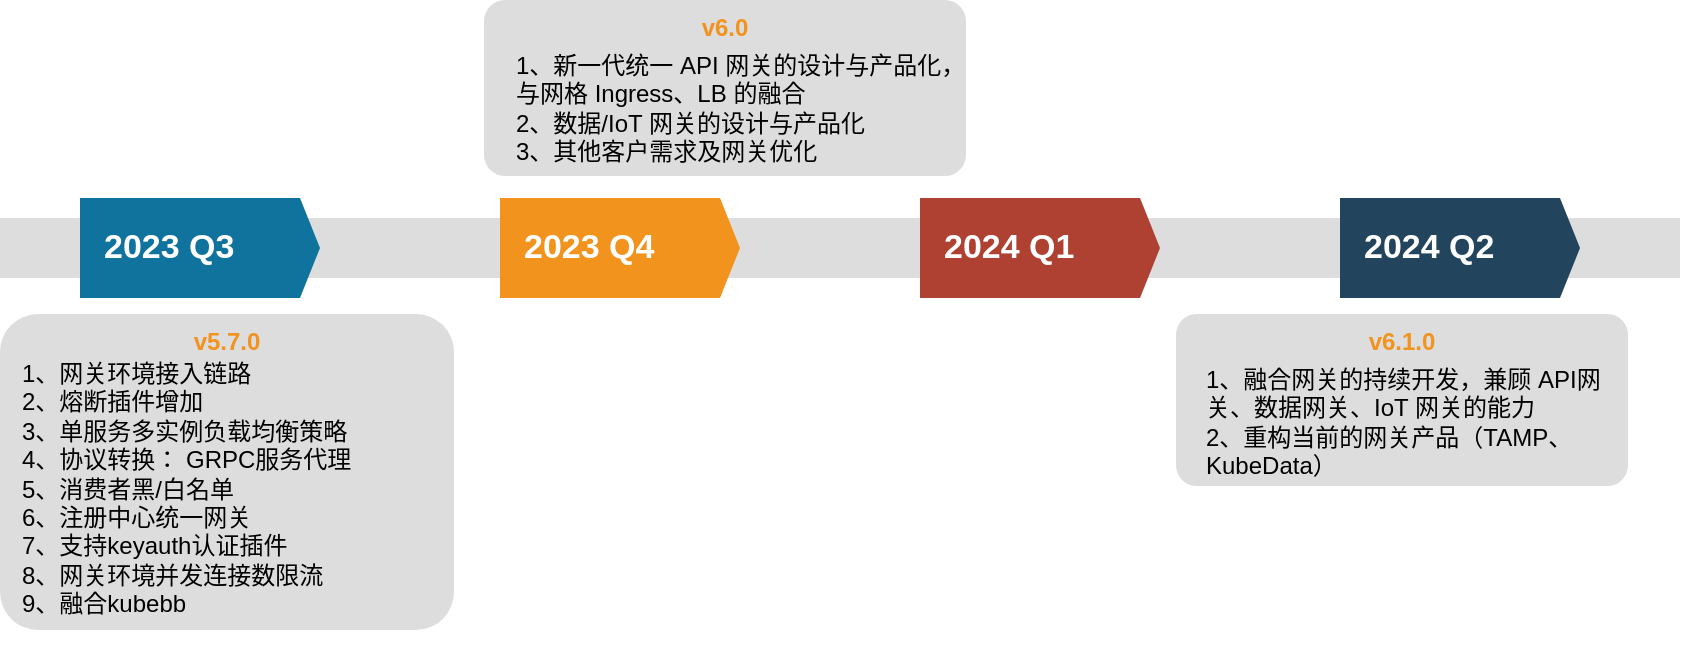 <mxfile version="21.6.9" type="github">
  <diagram id="Ij6aHqkQ0AKCHX-e7K6y" name="Page-1">
    <mxGraphModel dx="985" dy="84" grid="0" gridSize="10" guides="1" tooltips="1" connect="1" arrows="1" fold="1" page="0" pageScale="1" pageWidth="827" pageHeight="1169" math="0" shadow="0">
      <root>
        <mxCell id="0" />
        <mxCell id="1" parent="0" />
        <mxCell id="2" value="" style="fillColor=#dddddd;rounded=0;strokeColor=none;" parent="1" vertex="1">
          <mxGeometry x="21" y="534" width="840" height="30" as="geometry" />
        </mxCell>
        <mxCell id="3" value="2023 Q3" style="shape=mxgraph.infographic.ribbonSimple;notch1=0;notch2=10;notch=0;html=1;fillColor=#10739E;strokeColor=none;shadow=0;fontSize=17;fontColor=#FFFFFF;align=left;spacingLeft=10;fontStyle=1;" parent="1" vertex="1">
          <mxGeometry x="61" y="524" width="120" height="50" as="geometry" />
        </mxCell>
        <mxCell id="4" value="2023 Q4" style="shape=mxgraph.infographic.ribbonSimple;notch1=0;notch2=10;notch=0;html=1;fillColor=#F2931E;strokeColor=none;shadow=0;fontSize=17;fontColor=#FFFFFF;align=left;spacingLeft=10;fontStyle=1;" parent="1" vertex="1">
          <mxGeometry x="271" y="524" width="120" height="50" as="geometry" />
        </mxCell>
        <mxCell id="5" value="2024 Q1" style="shape=mxgraph.infographic.ribbonSimple;notch1=0;notch2=10;notch=0;html=1;fillColor=#AE4132;strokeColor=none;shadow=0;fontSize=17;fontColor=#FFFFFF;align=left;spacingLeft=10;fontStyle=1;" parent="1" vertex="1">
          <mxGeometry x="481" y="524" width="120" height="50" as="geometry" />
        </mxCell>
        <mxCell id="6" value="2024 Q2" style="shape=mxgraph.infographic.ribbonSimple;notch1=0;notch2=10;notch=0;html=1;fillColor=#23445D;strokeColor=none;shadow=0;fontSize=17;fontColor=#FFFFFF;align=left;spacingLeft=10;fontStyle=1;" parent="1" vertex="1">
          <mxGeometry x="691" y="524" width="120" height="50" as="geometry" />
        </mxCell>
        <mxCell id="11" value="&lt;font style=&quot;font-size: 10px&quot;&gt;&lt;font style=&quot;font-size: 12px&quot; color=&quot;#F2931E&quot;&gt;&lt;b&gt;v5.7.0&lt;br&gt;&lt;/b&gt;&lt;/font&gt;&lt;br&gt;&lt;/font&gt;" style="rounded=1;strokeColor=none;fillColor=#DDDDDD;align=center;arcSize=12;verticalAlign=top;whiteSpace=wrap;html=1;fontSize=12;" parent="1" vertex="1">
          <mxGeometry x="21" y="582" width="227" height="158" as="geometry" />
        </mxCell>
        <mxCell id="15" value="1、网关环境接入链路&lt;br&gt;2、熔断插件增加&lt;br&gt;3、单服务多实例负载均衡策略&lt;br&gt;4、协议转换： GRPC服务代理&lt;br&gt;5、消费者黑/白名单&lt;br&gt;6、注册中心统一网关&lt;br&gt;7、支持keyauth认证插件&lt;br&gt;8、网关环境并发连接数限流&lt;br&gt;9、融合kubebb&lt;p&gt;&lt;/p&gt;" style="text;html=1;whiteSpace=wrap;" parent="1" vertex="1">
          <mxGeometry x="29.5" y="597.5" width="210" height="110" as="geometry" />
        </mxCell>
        <mxCell id="17" value="&lt;font style=&quot;font-size: 10px&quot;&gt;&lt;font style=&quot;font-size: 12px&quot; color=&quot;#F2931E&quot;&gt;&lt;b&gt;v6.0&lt;br&gt;&lt;/b&gt;&lt;/font&gt;&lt;br&gt;&lt;/font&gt;" style="rounded=1;strokeColor=none;fillColor=#DDDDDD;align=center;arcSize=12;verticalAlign=top;whiteSpace=wrap;html=1;fontSize=12;" parent="1" vertex="1">
          <mxGeometry x="263" y="425" width="241" height="88" as="geometry" />
        </mxCell>
        <mxCell id="18" value="1、新一代统一 API 网关的设计与产品化，与网格 Ingress、LB 的融合&lt;br&gt;&lt;span style=&quot;white-space: nowrap&quot;&gt;2、数据/IoT 网关的设计与产品化&lt;/span&gt;&lt;br style=&quot;white-space: nowrap&quot;&gt;&lt;span style=&quot;white-space: nowrap&quot;&gt;3、其他客户需求及网关优化&lt;/span&gt;" style="text;html=1;whiteSpace=wrap;" parent="1" vertex="1">
          <mxGeometry x="277" y="444" width="227" height="58" as="geometry" />
        </mxCell>
        <mxCell id="19" value="&lt;font style=&quot;font-size: 10px&quot;&gt;&lt;font style=&quot;font-size: 12px&quot; color=&quot;#F2931E&quot;&gt;&lt;b&gt;v6.1.0&lt;br&gt;&lt;/b&gt;&lt;/font&gt;&lt;br&gt;&lt;/font&gt;" style="rounded=1;strokeColor=none;fillColor=#DDDDDD;align=center;arcSize=12;verticalAlign=top;whiteSpace=wrap;html=1;fontSize=12;" parent="1" vertex="1">
          <mxGeometry x="609" y="582" width="226" height="86" as="geometry" />
        </mxCell>
        <mxCell id="20" value="1、融合网关的持续开发，兼顾 API网关、数据网关、IoT 网关的能力&lt;br&gt;2、重构当前的网关产品（TAMP、KubeData）" style="text;html=1;whiteSpace=wrap;" parent="1" vertex="1">
          <mxGeometry x="622" y="601" width="206" height="58" as="geometry" />
        </mxCell>
      </root>
    </mxGraphModel>
  </diagram>
</mxfile>
